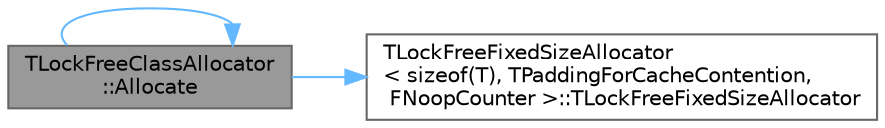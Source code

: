 digraph "TLockFreeClassAllocator::Allocate"
{
 // INTERACTIVE_SVG=YES
 // LATEX_PDF_SIZE
  bgcolor="transparent";
  edge [fontname=Helvetica,fontsize=10,labelfontname=Helvetica,labelfontsize=10];
  node [fontname=Helvetica,fontsize=10,shape=box,height=0.2,width=0.4];
  rankdir="LR";
  Node1 [id="Node000001",label="TLockFreeClassAllocator\l::Allocate",height=0.2,width=0.4,color="gray40", fillcolor="grey60", style="filled", fontcolor="black",tooltip="Returns a memory block of size sizeof(T)."];
  Node1 -> Node2 [id="edge1_Node000001_Node000002",color="steelblue1",style="solid",tooltip=" "];
  Node2 [id="Node000002",label="TLockFreeFixedSizeAllocator\l\< sizeof(T), TPaddingForCacheContention,\l FNoopCounter \>::TLockFreeFixedSizeAllocator",height=0.2,width=0.4,color="grey40", fillcolor="white", style="filled",URL="$df/df7/classTLockFreeFixedSizeAllocator.html#a55745b34b2c1474918711494db62edaf",tooltip=" "];
  Node1 -> Node1 [id="edge2_Node000001_Node000001",color="steelblue1",style="solid",tooltip=" "];
}

